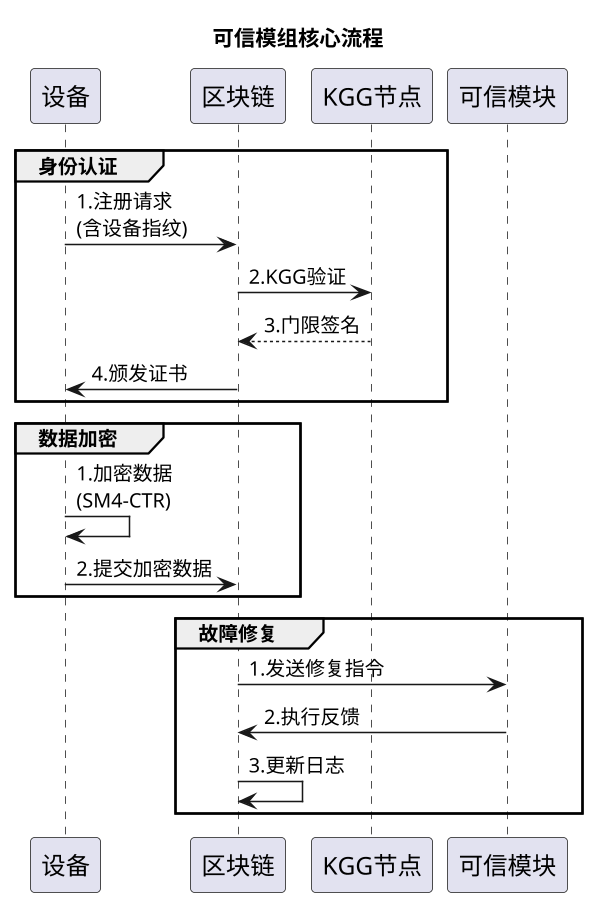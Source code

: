 @startuml
skinparam participantFontSize 16
scale 900 width 
scale 900 height

title 可信模组核心流程

participant 设备 as D
participant 区块链 as BC
participant KGG节点 as KGG
participant 可信模块 as TEE

group 身份认证
D -> BC: 1.注册请求\n(含设备指纹)
BC -> KGG: 2.KGG验证
KGG --> BC: 3.门限签名
BC -> D: 4.颁发证书
end

group 数据加密
D -> D: 1.加密数据\n(SM4-CTR)
D -> BC: 2.提交加密数据
end

group 故障修复
BC -> TEE: 1.发送修复指令
TEE -> BC: 2.执行反馈
BC -> BC: 3.更新日志
end

@enduml
